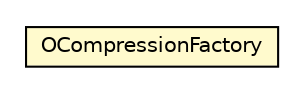 #!/usr/local/bin/dot
#
# Class diagram 
# Generated by UMLGraph version R5_6-24-gf6e263 (http://www.umlgraph.org/)
#

digraph G {
	edge [fontname="Helvetica",fontsize=10,labelfontname="Helvetica",labelfontsize=10];
	node [fontname="Helvetica",fontsize=10,shape=plaintext];
	nodesep=0.25;
	ranksep=0.5;
	// com.orientechnologies.orient.core.compression.OCompressionFactory
	c1190136 [label=<<table title="com.orientechnologies.orient.core.compression.OCompressionFactory" border="0" cellborder="1" cellspacing="0" cellpadding="2" port="p" bgcolor="lemonChiffon" href="./OCompressionFactory.html">
		<tr><td><table border="0" cellspacing="0" cellpadding="1">
<tr><td align="center" balign="center"> OCompressionFactory </td></tr>
		</table></td></tr>
		</table>>, URL="./OCompressionFactory.html", fontname="Helvetica", fontcolor="black", fontsize=10.0];
}

